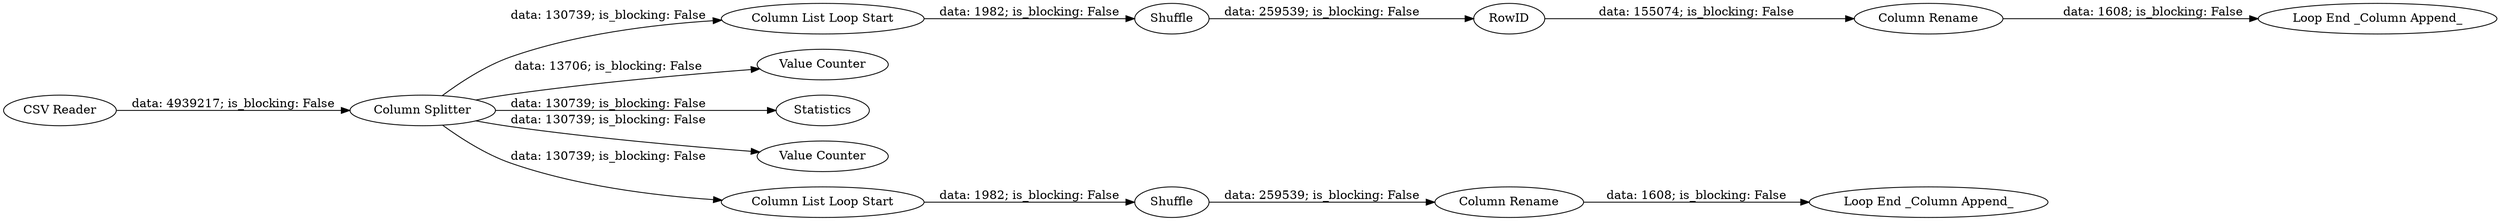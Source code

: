digraph {
	"1021402097855663225_9" [label="Column Rename"]
	"1021402097855663225_13" [label="Column Rename"]
	"1021402097855663225_7" [label="Loop End _Column Append_"]
	"1021402097855663225_12" [label=Shuffle]
	"1021402097855663225_2" [label="Column Splitter"]
	"1021402097855663225_6" [label="Column List Loop Start"]
	"1021402097855663225_8" [label=Shuffle]
	"1021402097855663225_14" [label="Loop End _Column Append_"]
	"1021402097855663225_3" [label="Value Counter"]
	"1021402097855663225_4" [label=Statistics]
	"1021402097855663225_5" [label="Value Counter"]
	"1021402097855663225_11" [label="Column List Loop Start"]
	"1021402097855663225_10" [label=RowID]
	"1021402097855663225_1" [label="CSV Reader"]
	"1021402097855663225_2" -> "1021402097855663225_6" [label="data: 130739; is_blocking: False"]
	"1021402097855663225_10" -> "1021402097855663225_9" [label="data: 155074; is_blocking: False"]
	"1021402097855663225_11" -> "1021402097855663225_12" [label="data: 1982; is_blocking: False"]
	"1021402097855663225_12" -> "1021402097855663225_13" [label="data: 259539; is_blocking: False"]
	"1021402097855663225_9" -> "1021402097855663225_7" [label="data: 1608; is_blocking: False"]
	"1021402097855663225_2" -> "1021402097855663225_11" [label="data: 130739; is_blocking: False"]
	"1021402097855663225_8" -> "1021402097855663225_10" [label="data: 259539; is_blocking: False"]
	"1021402097855663225_6" -> "1021402097855663225_8" [label="data: 1982; is_blocking: False"]
	"1021402097855663225_13" -> "1021402097855663225_14" [label="data: 1608; is_blocking: False"]
	"1021402097855663225_2" -> "1021402097855663225_5" [label="data: 130739; is_blocking: False"]
	"1021402097855663225_2" -> "1021402097855663225_4" [label="data: 130739; is_blocking: False"]
	"1021402097855663225_1" -> "1021402097855663225_2" [label="data: 4939217; is_blocking: False"]
	"1021402097855663225_2" -> "1021402097855663225_3" [label="data: 13706; is_blocking: False"]
	rankdir=LR
}
